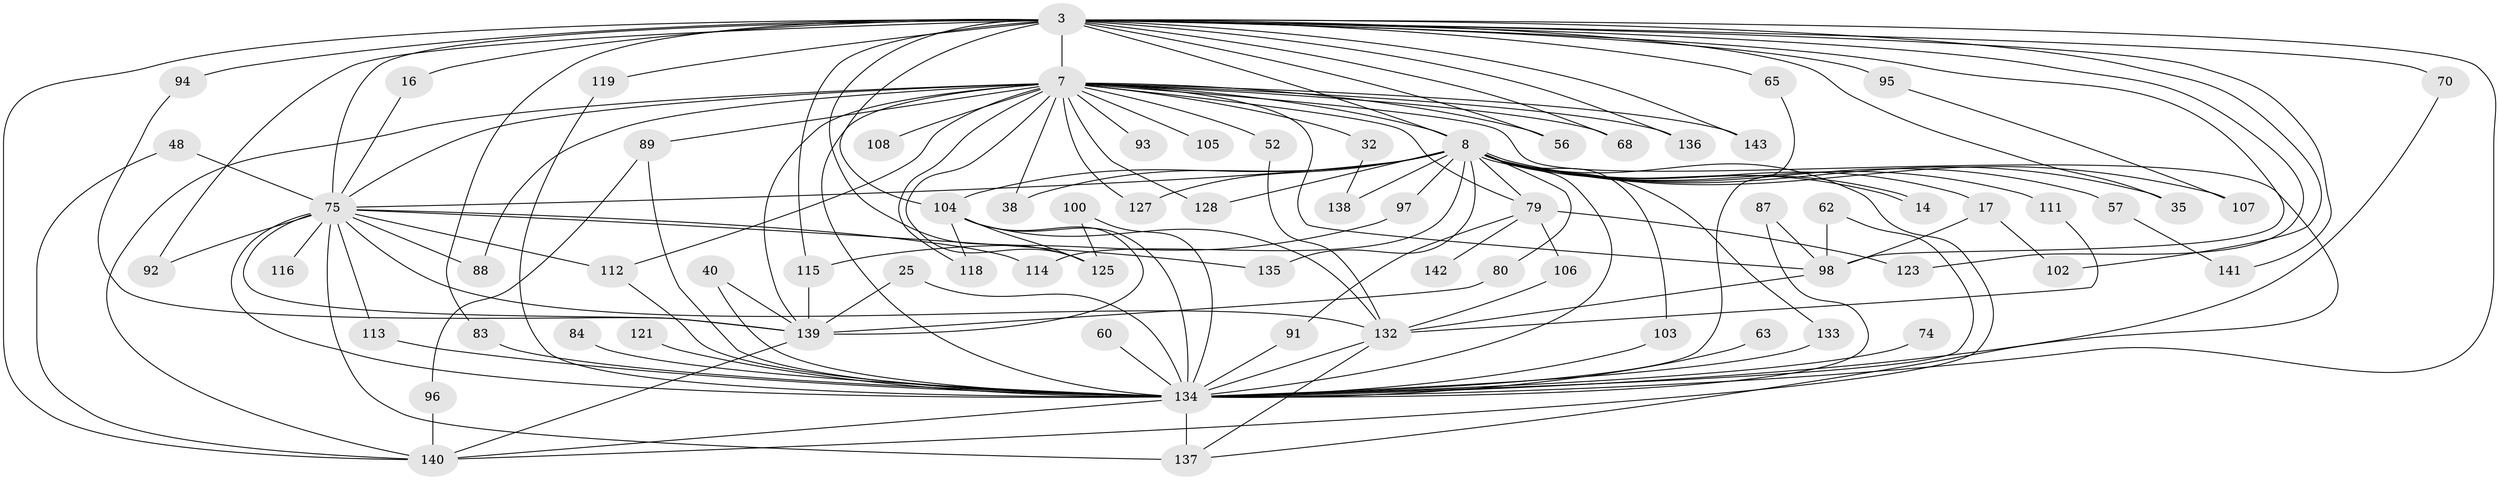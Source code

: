 // original degree distribution, {24: 0.006993006993006993, 22: 0.006993006993006993, 28: 0.013986013986013986, 32: 0.006993006993006993, 27: 0.006993006993006993, 19: 0.006993006993006993, 29: 0.006993006993006993, 20: 0.013986013986013986, 3: 0.24475524475524477, 5: 0.04895104895104895, 4: 0.07692307692307693, 2: 0.5244755244755245, 7: 0.013986013986013986, 8: 0.013986013986013986, 9: 0.006993006993006993}
// Generated by graph-tools (version 1.1) at 2025/45/03/09/25 04:45:42]
// undirected, 71 vertices, 140 edges
graph export_dot {
graph [start="1"]
  node [color=gray90,style=filled];
  3 [super="+1"];
  7 [super="+4"];
  8 [super="+5"];
  14;
  16;
  17;
  25;
  32;
  35;
  38;
  40;
  48;
  52;
  56;
  57;
  60;
  62;
  63;
  65;
  68;
  70;
  74;
  75 [super="+36+10"];
  79 [super="+66"];
  80;
  83 [super="+39"];
  84;
  87;
  88;
  89 [super="+64+13"];
  91;
  92;
  93;
  94;
  95;
  96;
  97;
  98 [super="+53"];
  100;
  102;
  103;
  104 [super="+90+24"];
  105;
  106;
  107;
  108;
  111;
  112 [super="+45+73"];
  113;
  114;
  115 [super="+72+77"];
  116;
  118;
  119;
  121;
  123;
  125 [super="+49+85+37+109"];
  127 [super="+69"];
  128 [super="+11"];
  132 [super="+47+55+58"];
  133;
  134 [super="+130+117+126"];
  135 [super="+15+122"];
  136;
  137 [super="+18+76+110+120"];
  138 [super="+124"];
  139 [super="+81+131+61"];
  140 [super="+34+82+129+101"];
  141;
  142;
  143 [super="+43"];
  3 -- 7 [weight=4];
  3 -- 8 [weight=4];
  3 -- 16;
  3 -- 65;
  3 -- 70;
  3 -- 92;
  3 -- 94;
  3 -- 95 [weight=2];
  3 -- 102;
  3 -- 115 [weight=4];
  3 -- 123;
  3 -- 141;
  3 -- 68;
  3 -- 136;
  3 -- 140 [weight=3];
  3 -- 35;
  3 -- 119;
  3 -- 56;
  3 -- 83;
  3 -- 143;
  3 -- 98 [weight=2];
  3 -- 75 [weight=5];
  3 -- 134 [weight=5];
  3 -- 125 [weight=4];
  3 -- 104;
  7 -- 8 [weight=4];
  7 -- 32 [weight=2];
  7 -- 38;
  7 -- 52;
  7 -- 93 [weight=2];
  7 -- 98 [weight=3];
  7 -- 105 [weight=2];
  7 -- 68;
  7 -- 136;
  7 -- 143 [weight=2];
  7 -- 88;
  7 -- 108;
  7 -- 118;
  7 -- 56;
  7 -- 127 [weight=3];
  7 -- 128;
  7 -- 137;
  7 -- 75 [weight=4];
  7 -- 125 [weight=2];
  7 -- 112 [weight=2];
  7 -- 89 [weight=3];
  7 -- 79 [weight=3];
  7 -- 140;
  7 -- 134 [weight=8];
  7 -- 139 [weight=2];
  8 -- 14;
  8 -- 14;
  8 -- 17 [weight=2];
  8 -- 35;
  8 -- 38;
  8 -- 57 [weight=2];
  8 -- 97;
  8 -- 111;
  8 -- 114;
  8 -- 128 [weight=2];
  8 -- 133;
  8 -- 127;
  8 -- 79 [weight=2];
  8 -- 80;
  8 -- 103;
  8 -- 107;
  8 -- 135 [weight=2];
  8 -- 75 [weight=5];
  8 -- 140 [weight=3];
  8 -- 134 [weight=10];
  8 -- 104 [weight=2];
  8 -- 138;
  16 -- 75;
  17 -- 102;
  17 -- 98;
  25 -- 134;
  25 -- 139;
  32 -- 138;
  40 -- 134;
  40 -- 139;
  48 -- 140;
  48 -- 75;
  52 -- 132;
  57 -- 141;
  60 -- 134 [weight=2];
  62 -- 98;
  62 -- 134;
  63 -- 134 [weight=2];
  65 -- 134;
  70 -- 134;
  74 -- 134 [weight=2];
  75 -- 132 [weight=3];
  75 -- 135;
  75 -- 88;
  75 -- 92;
  75 -- 113;
  75 -- 114;
  75 -- 116 [weight=2];
  75 -- 112;
  75 -- 137 [weight=2];
  75 -- 134 [weight=6];
  75 -- 139 [weight=3];
  79 -- 106;
  79 -- 123;
  79 -- 91;
  79 -- 142;
  80 -- 139;
  83 -- 134 [weight=2];
  84 -- 134;
  87 -- 98;
  87 -- 134;
  89 -- 96;
  89 -- 134;
  91 -- 134;
  94 -- 139;
  95 -- 107;
  96 -- 140;
  97 -- 115;
  98 -- 132 [weight=2];
  100 -- 134;
  100 -- 125;
  103 -- 134;
  104 -- 134 [weight=2];
  104 -- 118;
  104 -- 125;
  104 -- 139;
  104 -- 132;
  106 -- 132;
  111 -- 132;
  112 -- 134;
  113 -- 134;
  115 -- 139;
  119 -- 134;
  121 -- 134;
  132 -- 134;
  132 -- 137;
  133 -- 134;
  134 -- 137 [weight=2];
  134 -- 140;
  139 -- 140;
}
